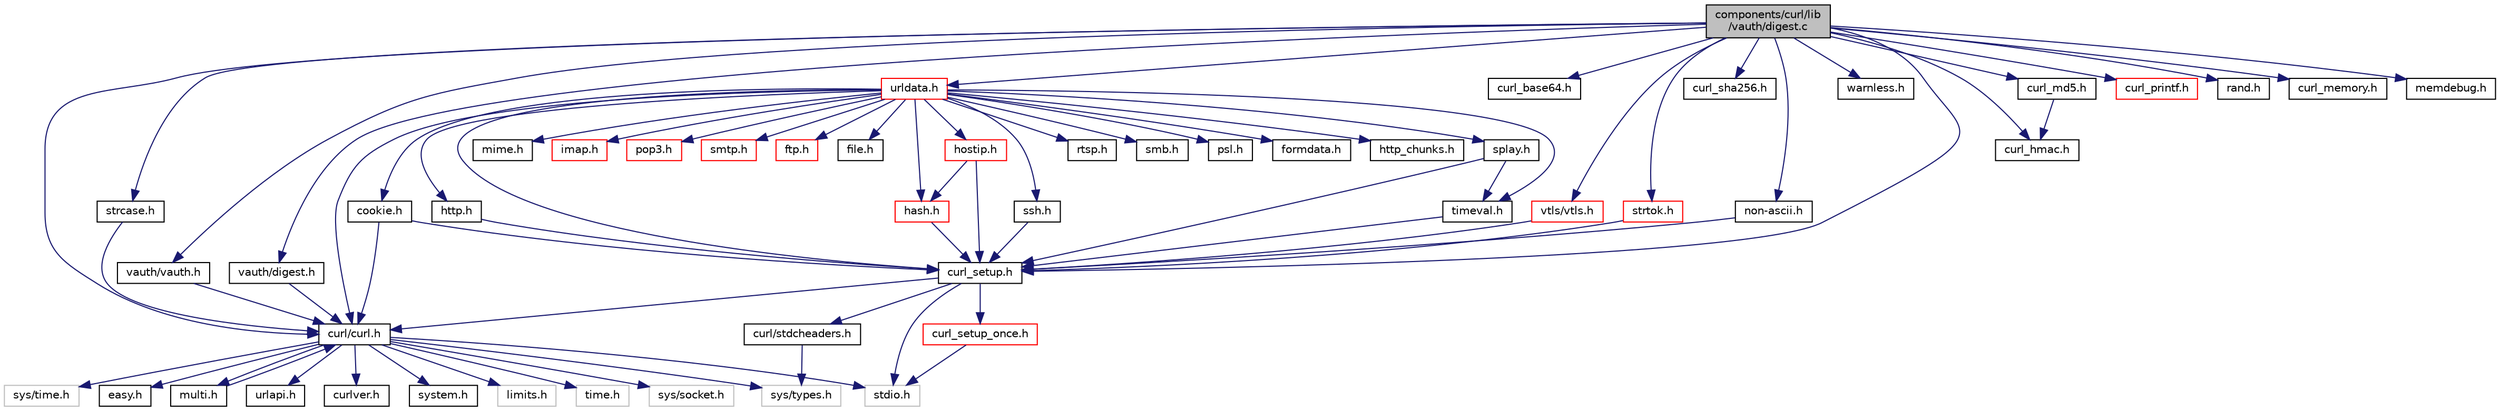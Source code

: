 digraph "components/curl/lib/vauth/digest.c"
{
  edge [fontname="Helvetica",fontsize="10",labelfontname="Helvetica",labelfontsize="10"];
  node [fontname="Helvetica",fontsize="10",shape=record];
  Node0 [label="components/curl/lib\l/vauth/digest.c",height=0.2,width=0.4,color="black", fillcolor="grey75", style="filled", fontcolor="black"];
  Node0 -> Node1 [color="midnightblue",fontsize="10",style="solid",fontname="Helvetica"];
  Node1 [label="curl_setup.h",height=0.2,width=0.4,color="black", fillcolor="white", style="filled",URL="$curl__setup_8h.html"];
  Node1 -> Node2 [color="midnightblue",fontsize="10",style="solid",fontname="Helvetica"];
  Node2 [label="curl/curl.h",height=0.2,width=0.4,color="black", fillcolor="white", style="filled",URL="$curl_8h.html"];
  Node2 -> Node3 [color="midnightblue",fontsize="10",style="solid",fontname="Helvetica"];
  Node3 [label="curlver.h",height=0.2,width=0.4,color="black", fillcolor="white", style="filled",URL="$curlver_8h.html"];
  Node2 -> Node4 [color="midnightblue",fontsize="10",style="solid",fontname="Helvetica"];
  Node4 [label="system.h",height=0.2,width=0.4,color="black", fillcolor="white", style="filled",URL="$components_2curl_2include_2curl_2_system_8h.html"];
  Node2 -> Node5 [color="midnightblue",fontsize="10",style="solid",fontname="Helvetica"];
  Node5 [label="stdio.h",height=0.2,width=0.4,color="grey75", fillcolor="white", style="filled"];
  Node2 -> Node6 [color="midnightblue",fontsize="10",style="solid",fontname="Helvetica"];
  Node6 [label="limits.h",height=0.2,width=0.4,color="grey75", fillcolor="white", style="filled"];
  Node2 -> Node7 [color="midnightblue",fontsize="10",style="solid",fontname="Helvetica"];
  Node7 [label="sys/types.h",height=0.2,width=0.4,color="grey75", fillcolor="white", style="filled"];
  Node2 -> Node8 [color="midnightblue",fontsize="10",style="solid",fontname="Helvetica"];
  Node8 [label="time.h",height=0.2,width=0.4,color="grey75", fillcolor="white", style="filled"];
  Node2 -> Node9 [color="midnightblue",fontsize="10",style="solid",fontname="Helvetica"];
  Node9 [label="sys/socket.h",height=0.2,width=0.4,color="grey75", fillcolor="white", style="filled"];
  Node2 -> Node10 [color="midnightblue",fontsize="10",style="solid",fontname="Helvetica"];
  Node10 [label="sys/time.h",height=0.2,width=0.4,color="grey75", fillcolor="white", style="filled"];
  Node2 -> Node11 [color="midnightblue",fontsize="10",style="solid",fontname="Helvetica"];
  Node11 [label="easy.h",height=0.2,width=0.4,color="black", fillcolor="white", style="filled",URL="$easy_8h.html"];
  Node2 -> Node12 [color="midnightblue",fontsize="10",style="solid",fontname="Helvetica"];
  Node12 [label="multi.h",height=0.2,width=0.4,color="black", fillcolor="white", style="filled",URL="$multi_8h.html"];
  Node12 -> Node2 [color="midnightblue",fontsize="10",style="solid",fontname="Helvetica"];
  Node2 -> Node13 [color="midnightblue",fontsize="10",style="solid",fontname="Helvetica"];
  Node13 [label="urlapi.h",height=0.2,width=0.4,color="black", fillcolor="white", style="filled",URL="$urlapi_8h.html"];
  Node1 -> Node5 [color="midnightblue",fontsize="10",style="solid",fontname="Helvetica"];
  Node1 -> Node14 [color="midnightblue",fontsize="10",style="solid",fontname="Helvetica"];
  Node14 [label="curl/stdcheaders.h",height=0.2,width=0.4,color="black", fillcolor="white", style="filled",URL="$stdcheaders_8h.html"];
  Node14 -> Node7 [color="midnightblue",fontsize="10",style="solid",fontname="Helvetica"];
  Node1 -> Node15 [color="midnightblue",fontsize="10",style="solid",fontname="Helvetica"];
  Node15 [label="curl_setup_once.h",height=0.2,width=0.4,color="red", fillcolor="white", style="filled",URL="$curl__setup__once_8h.html"];
  Node15 -> Node5 [color="midnightblue",fontsize="10",style="solid",fontname="Helvetica"];
  Node0 -> Node2 [color="midnightblue",fontsize="10",style="solid",fontname="Helvetica"];
  Node0 -> Node21 [color="midnightblue",fontsize="10",style="solid",fontname="Helvetica"];
  Node21 [label="vauth/vauth.h",height=0.2,width=0.4,color="black", fillcolor="white", style="filled",URL="$vauth_8h.html"];
  Node21 -> Node2 [color="midnightblue",fontsize="10",style="solid",fontname="Helvetica"];
  Node0 -> Node22 [color="midnightblue",fontsize="10",style="solid",fontname="Helvetica"];
  Node22 [label="vauth/digest.h",height=0.2,width=0.4,color="black", fillcolor="white", style="filled",URL="$digest_8h.html"];
  Node22 -> Node2 [color="midnightblue",fontsize="10",style="solid",fontname="Helvetica"];
  Node0 -> Node23 [color="midnightblue",fontsize="10",style="solid",fontname="Helvetica"];
  Node23 [label="urldata.h",height=0.2,width=0.4,color="red", fillcolor="white", style="filled",URL="$urldata_8h.html"];
  Node23 -> Node1 [color="midnightblue",fontsize="10",style="solid",fontname="Helvetica"];
  Node23 -> Node24 [color="midnightblue",fontsize="10",style="solid",fontname="Helvetica"];
  Node24 [label="cookie.h",height=0.2,width=0.4,color="black", fillcolor="white", style="filled",URL="$cookie_8h.html"];
  Node24 -> Node1 [color="midnightblue",fontsize="10",style="solid",fontname="Helvetica"];
  Node24 -> Node2 [color="midnightblue",fontsize="10",style="solid",fontname="Helvetica"];
  Node23 -> Node25 [color="midnightblue",fontsize="10",style="solid",fontname="Helvetica"];
  Node25 [label="psl.h",height=0.2,width=0.4,color="black", fillcolor="white", style="filled",URL="$psl_8h.html"];
  Node23 -> Node26 [color="midnightblue",fontsize="10",style="solid",fontname="Helvetica"];
  Node26 [label="formdata.h",height=0.2,width=0.4,color="black", fillcolor="white", style="filled",URL="$formdata_8h.html"];
  Node23 -> Node27 [color="midnightblue",fontsize="10",style="solid",fontname="Helvetica"];
  Node27 [label="timeval.h",height=0.2,width=0.4,color="black", fillcolor="white", style="filled",URL="$timeval_8h.html"];
  Node27 -> Node1 [color="midnightblue",fontsize="10",style="solid",fontname="Helvetica"];
  Node23 -> Node2 [color="midnightblue",fontsize="10",style="solid",fontname="Helvetica"];
  Node23 -> Node28 [color="midnightblue",fontsize="10",style="solid",fontname="Helvetica"];
  Node28 [label="http_chunks.h",height=0.2,width=0.4,color="black", fillcolor="white", style="filled",URL="$http__chunks_8h.html"];
  Node23 -> Node29 [color="midnightblue",fontsize="10",style="solid",fontname="Helvetica"];
  Node29 [label="hostip.h",height=0.2,width=0.4,color="red", fillcolor="white", style="filled",URL="$hostip_8h.html"];
  Node29 -> Node1 [color="midnightblue",fontsize="10",style="solid",fontname="Helvetica"];
  Node29 -> Node30 [color="midnightblue",fontsize="10",style="solid",fontname="Helvetica"];
  Node30 [label="hash.h",height=0.2,width=0.4,color="red", fillcolor="white", style="filled",URL="$hash_8h.html"];
  Node30 -> Node1 [color="midnightblue",fontsize="10",style="solid",fontname="Helvetica"];
  Node23 -> Node30 [color="midnightblue",fontsize="10",style="solid",fontname="Helvetica"];
  Node23 -> Node35 [color="midnightblue",fontsize="10",style="solid",fontname="Helvetica"];
  Node35 [label="splay.h",height=0.2,width=0.4,color="black", fillcolor="white", style="filled",URL="$splay_8h.html"];
  Node35 -> Node1 [color="midnightblue",fontsize="10",style="solid",fontname="Helvetica"];
  Node35 -> Node27 [color="midnightblue",fontsize="10",style="solid",fontname="Helvetica"];
  Node23 -> Node36 [color="midnightblue",fontsize="10",style="solid",fontname="Helvetica"];
  Node36 [label="mime.h",height=0.2,width=0.4,color="black", fillcolor="white", style="filled",URL="$mime_8h.html"];
  Node23 -> Node37 [color="midnightblue",fontsize="10",style="solid",fontname="Helvetica"];
  Node37 [label="imap.h",height=0.2,width=0.4,color="red", fillcolor="white", style="filled",URL="$imap_8h.html"];
  Node23 -> Node40 [color="midnightblue",fontsize="10",style="solid",fontname="Helvetica"];
  Node40 [label="pop3.h",height=0.2,width=0.4,color="red", fillcolor="white", style="filled",URL="$pop3_8h.html"];
  Node23 -> Node41 [color="midnightblue",fontsize="10",style="solid",fontname="Helvetica"];
  Node41 [label="smtp.h",height=0.2,width=0.4,color="red", fillcolor="white", style="filled",URL="$smtp_8h.html"];
  Node23 -> Node42 [color="midnightblue",fontsize="10",style="solid",fontname="Helvetica"];
  Node42 [label="ftp.h",height=0.2,width=0.4,color="red", fillcolor="white", style="filled",URL="$ftp_8h.html"];
  Node23 -> Node43 [color="midnightblue",fontsize="10",style="solid",fontname="Helvetica"];
  Node43 [label="file.h",height=0.2,width=0.4,color="black", fillcolor="white", style="filled",URL="$components_2curl_2lib_2_file_8h.html"];
  Node23 -> Node44 [color="midnightblue",fontsize="10",style="solid",fontname="Helvetica"];
  Node44 [label="ssh.h",height=0.2,width=0.4,color="black", fillcolor="white", style="filled",URL="$ssh_8h.html"];
  Node44 -> Node1 [color="midnightblue",fontsize="10",style="solid",fontname="Helvetica"];
  Node23 -> Node45 [color="midnightblue",fontsize="10",style="solid",fontname="Helvetica"];
  Node45 [label="http.h",height=0.2,width=0.4,color="black", fillcolor="white", style="filled",URL="$http_8h.html"];
  Node45 -> Node1 [color="midnightblue",fontsize="10",style="solid",fontname="Helvetica"];
  Node23 -> Node46 [color="midnightblue",fontsize="10",style="solid",fontname="Helvetica"];
  Node46 [label="rtsp.h",height=0.2,width=0.4,color="black", fillcolor="white", style="filled",URL="$rtsp_8h.html"];
  Node23 -> Node47 [color="midnightblue",fontsize="10",style="solid",fontname="Helvetica"];
  Node47 [label="smb.h",height=0.2,width=0.4,color="black", fillcolor="white", style="filled",URL="$smb_8h.html"];
  Node0 -> Node51 [color="midnightblue",fontsize="10",style="solid",fontname="Helvetica"];
  Node51 [label="curl_base64.h",height=0.2,width=0.4,color="black", fillcolor="white", style="filled",URL="$curl__base64_8h.html"];
  Node0 -> Node52 [color="midnightblue",fontsize="10",style="solid",fontname="Helvetica"];
  Node52 [label="curl_hmac.h",height=0.2,width=0.4,color="black", fillcolor="white", style="filled",URL="$curl__hmac_8h.html"];
  Node0 -> Node53 [color="midnightblue",fontsize="10",style="solid",fontname="Helvetica"];
  Node53 [label="curl_md5.h",height=0.2,width=0.4,color="black", fillcolor="white", style="filled",URL="$curl__md5_8h.html"];
  Node53 -> Node52 [color="midnightblue",fontsize="10",style="solid",fontname="Helvetica"];
  Node0 -> Node54 [color="midnightblue",fontsize="10",style="solid",fontname="Helvetica"];
  Node54 [label="curl_sha256.h",height=0.2,width=0.4,color="black", fillcolor="white", style="filled",URL="$curl__sha256_8h.html"];
  Node0 -> Node55 [color="midnightblue",fontsize="10",style="solid",fontname="Helvetica"];
  Node55 [label="vtls/vtls.h",height=0.2,width=0.4,color="red", fillcolor="white", style="filled",URL="$vtls_8h.html"];
  Node55 -> Node1 [color="midnightblue",fontsize="10",style="solid",fontname="Helvetica"];
  Node0 -> Node66 [color="midnightblue",fontsize="10",style="solid",fontname="Helvetica"];
  Node66 [label="warnless.h",height=0.2,width=0.4,color="black", fillcolor="white", style="filled",URL="$warnless_8h.html"];
  Node0 -> Node67 [color="midnightblue",fontsize="10",style="solid",fontname="Helvetica"];
  Node67 [label="strtok.h",height=0.2,width=0.4,color="red", fillcolor="white", style="filled",URL="$strtok_8h.html"];
  Node67 -> Node1 [color="midnightblue",fontsize="10",style="solid",fontname="Helvetica"];
  Node0 -> Node68 [color="midnightblue",fontsize="10",style="solid",fontname="Helvetica"];
  Node68 [label="strcase.h",height=0.2,width=0.4,color="black", fillcolor="white", style="filled",URL="$strcase_8h.html"];
  Node68 -> Node2 [color="midnightblue",fontsize="10",style="solid",fontname="Helvetica"];
  Node0 -> Node69 [color="midnightblue",fontsize="10",style="solid",fontname="Helvetica"];
  Node69 [label="non-ascii.h",height=0.2,width=0.4,color="black", fillcolor="white", style="filled",URL="$non-ascii_8h.html"];
  Node69 -> Node1 [color="midnightblue",fontsize="10",style="solid",fontname="Helvetica"];
  Node0 -> Node70 [color="midnightblue",fontsize="10",style="solid",fontname="Helvetica"];
  Node70 [label="curl_printf.h",height=0.2,width=0.4,color="red", fillcolor="white", style="filled",URL="$curl__printf_8h.html"];
  Node0 -> Node72 [color="midnightblue",fontsize="10",style="solid",fontname="Helvetica"];
  Node72 [label="rand.h",height=0.2,width=0.4,color="black", fillcolor="white", style="filled",URL="$rand_8h.html"];
  Node0 -> Node73 [color="midnightblue",fontsize="10",style="solid",fontname="Helvetica"];
  Node73 [label="curl_memory.h",height=0.2,width=0.4,color="black", fillcolor="white", style="filled",URL="$curl__memory_8h.html"];
  Node0 -> Node74 [color="midnightblue",fontsize="10",style="solid",fontname="Helvetica"];
  Node74 [label="memdebug.h",height=0.2,width=0.4,color="black", fillcolor="white", style="filled",URL="$memdebug_8h.html"];
}
